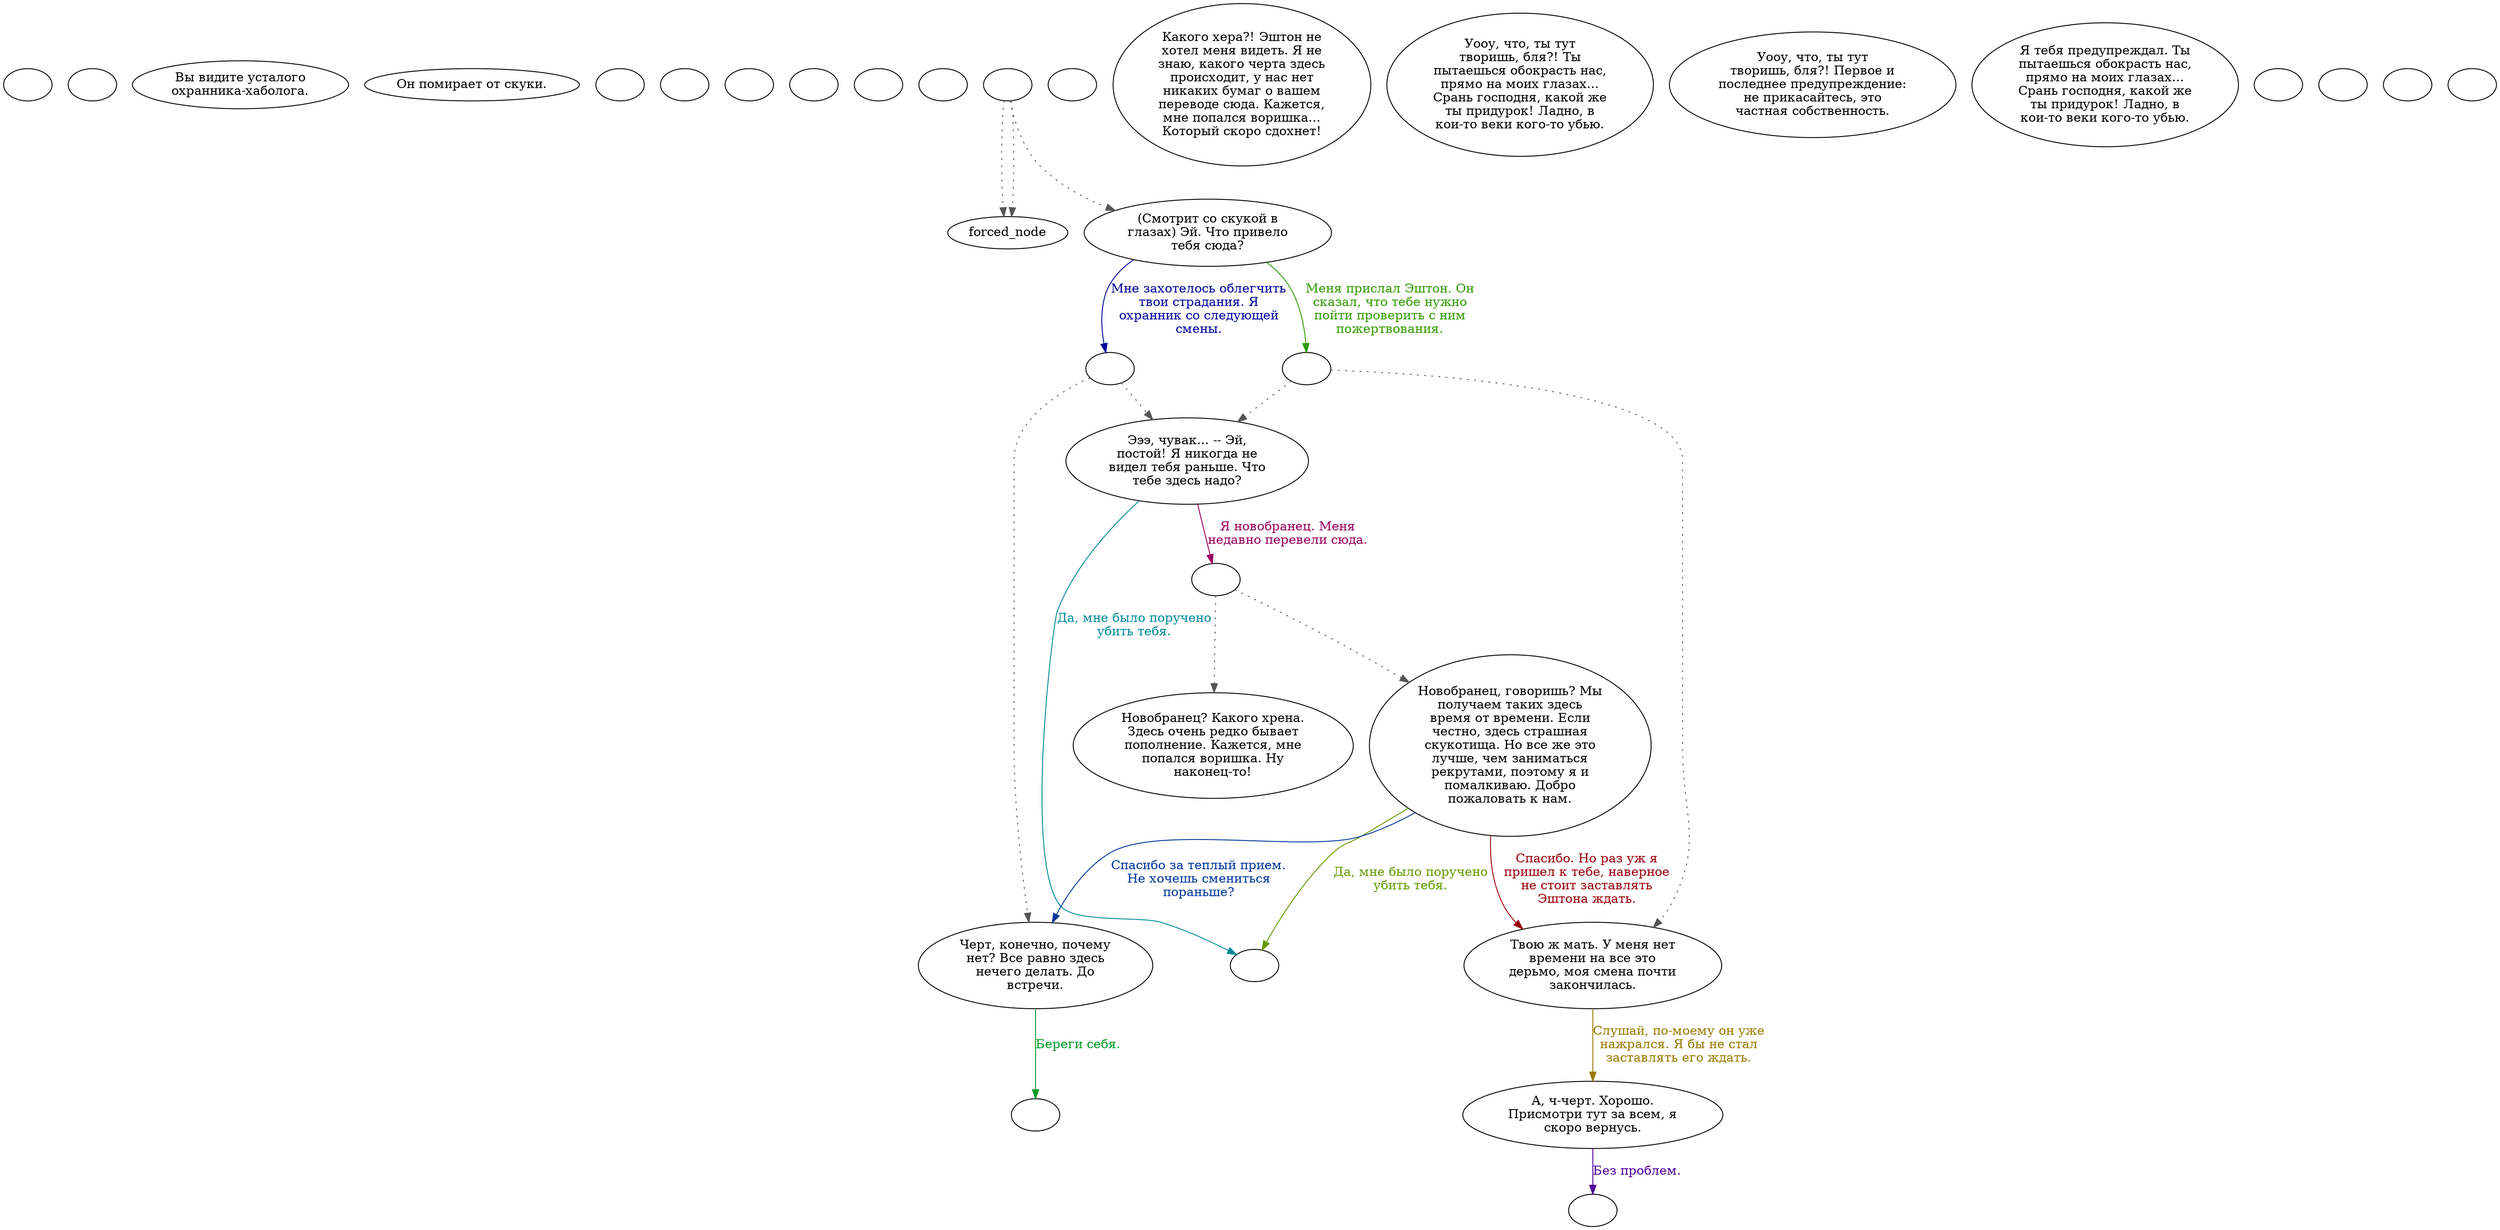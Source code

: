 digraph hcguard2 {
  "start" [style=filled       fillcolor="#FFFFFF"       color="#000000"]
  "start" [label=""]
  "use_p_proc" [style=filled       fillcolor="#FFFFFF"       color="#000000"]
  "use_p_proc" [label=""]
  "look_at_p_proc" [style=filled       fillcolor="#FFFFFF"       color="#000000"]
  "look_at_p_proc" [label="Вы видите усталого\nохранника-хаболога."]
  "description_p_proc" [style=filled       fillcolor="#FFFFFF"       color="#000000"]
  "description_p_proc" [label="Он помирает от скуки."]
  "use_skill_on_p_proc" [style=filled       fillcolor="#FFFFFF"       color="#000000"]
  "use_skill_on_p_proc" [label=""]
  "use_obj_on_p_proc" [style=filled       fillcolor="#FFFFFF"       color="#000000"]
  "use_obj_on_p_proc" [label=""]
  "damage_p_proc" [style=filled       fillcolor="#FFFFFF"       color="#000000"]
  "damage_p_proc" [label=""]
  "destroy_p_proc" [style=filled       fillcolor="#FFFFFF"       color="#000000"]
  "destroy_p_proc" [label=""]
  "map_enter_p_proc" [style=filled       fillcolor="#FFFFFF"       color="#000000"]
  "map_enter_p_proc" [label=""]
  "map_update_p_proc" [style=filled       fillcolor="#FFFFFF"       color="#000000"]
  "map_update_p_proc" [label=""]
  "talk_p_proc" [style=filled       fillcolor="#FFFFFF"       color="#000000"]
  "talk_p_proc" -> "forced_node" [style=dotted color="#555555"]
  "talk_p_proc" -> "forced_node" [style=dotted color="#555555"]
  "talk_p_proc" -> "Node001" [style=dotted color="#555555"]
  "talk_p_proc" [label=""]
  "Node999" [style=filled       fillcolor="#FFFFFF"       color="#000000"]
  "Node999" [label=""]
  "Node998" [style=filled       fillcolor="#FFFFFF"       color="#000000"]
  "Node998" [label=""]
  "Node990" [style=filled       fillcolor="#FFFFFF"       color="#000000"]
  "Node990" -> "Node005" [style=dotted color="#555555"]
  "Node990" -> "Node002" [style=dotted color="#555555"]
  "Node990" [label=""]
  "Node991" [style=filled       fillcolor="#FFFFFF"       color="#000000"]
  "Node991" -> "Node003" [style=dotted color="#555555"]
  "Node991" -> "Node002" [style=dotted color="#555555"]
  "Node991" [label=""]
  "Node992" [style=filled       fillcolor="#FFFFFF"       color="#000000"]
  "Node992" -> "Node006" [style=dotted color="#555555"]
  "Node992" -> "Node007" [style=dotted color="#555555"]
  "Node992" [label=""]
  "Node800" [style=filled       fillcolor="#FFFFFF"       color="#000000"]
  "Node800" [label=""]
  "Node801" [style=filled       fillcolor="#FFFFFF"       color="#000000"]
  "Node801" [label=""]
  "Node001" [style=filled       fillcolor="#FFFFFF"       color="#000000"]
  "Node001" [label="(Смотрит со скукой в\nглазах) Эй. Что привело\nтебя сюда?"]
  "Node001" -> "Node990" [label="Мне захотелось облегчить\nтвои страдания. Я\nохранник со следующей\nсмены." color="#000499" fontcolor="#000499"]
  "Node001" -> "Node991" [label="Меня прислал Эштон. Он\nсказал, что тебе нужно\nпойти проверить с ним\nпожертвования." color="#319900" fontcolor="#319900"]
  "Node002" [style=filled       fillcolor="#FFFFFF"       color="#000000"]
  "Node002" [label="Эээ, чувак... -- Эй,\nпостой! Я никогда не\nвидел тебя раньше. Что\nтебе здесь надо?"]
  "Node002" -> "Node992" [label="Я новобранец. Меня\nнедавно перевели сюда." color="#99005D" fontcolor="#99005D"]
  "Node002" -> "Node998" [label="Да, мне было поручено\nубить тебя." color="#008A99" fontcolor="#008A99"]
  "Node003" [style=filled       fillcolor="#FFFFFF"       color="#000000"]
  "Node003" [label="Твою ж мать. У меня нет\nвремени на все это\nдерьмо, моя смена почти\nзакончилась."]
  "Node003" -> "Node004" [label="Слушай, по-моему он уже\nнажрался. Я бы не стал\nзаставлять его ждать." color="#997B00" fontcolor="#997B00"]
  "Node004" [style=filled       fillcolor="#FFFFFF"       color="#000000"]
  "Node004" [label="А, ч-черт. Хорошо.\nПрисмотри тут за всем, я\nскоро вернусь."]
  "Node004" -> "Node800" [label="Без проблем." color="#4F0099" fontcolor="#4F0099"]
  "Node005" [style=filled       fillcolor="#FFFFFF"       color="#000000"]
  "Node005" [label="Черт, конечно, почему\nнет? Все равно здесь\nнечего делать. До\nвстречи."]
  "Node005" -> "Node801" [label="Береги себя." color="#009922" fontcolor="#009922"]
  "Node006" [style=filled       fillcolor="#FFFFFF"       color="#000000"]
  "Node006" [label="Новобранец, говоришь? Мы\nполучаем таких здесь\nвремя от времени. Если\nчестно, здесь страшная\nскукотища. Но все же это\nлучше, чем заниматься\nрекрутами, поэтому я и\nпомалкиваю. Добро\nпожаловать к нам."]
  "Node006" -> "Node003" [label="Спасибо. Но раз уж я\nпришел к тебе, наверное\nне стоит заставлять\nЭштона ждать." color="#99000B" fontcolor="#99000B"]
  "Node006" -> "Node005" [label="Спасибо за теплый прием.\nНе хочешь смениться\nпораньше?" color="#003799" fontcolor="#003799"]
  "Node006" -> "Node998" [label="Да, мне было поручено\nубить тебя." color="#649900" fontcolor="#649900"]
  "Node007" [style=filled       fillcolor="#FFFFFF"       color="#000000"]
  "Node007" [label="Новобранец? Какого хрена.\nЗдесь очень редко бывает\nпополнение. Кажется, мне\nпопался воришка. Ну\nнаконец-то!"]
  "Node008" [style=filled       fillcolor="#FFFFFF"       color="#000000"]
  "Node008" [label="Какого хера?! Эштон не\nхотел меня видеть. Я не\nзнаю, какого черта здесь\nпроисходит, у нас нет\nникаких бумаг о вашем\nпереводе сюда. Кажется,\nмне попался воришка...\nКоторый скоро сдохнет!"]
  "Node009" [style=filled       fillcolor="#FFFFFF"       color="#000000"]
  "Node009" [label="Уооу, что, ты тут\nтворишь, бля?! Ты\nпытаешься обокрасть нас,\nпрямо на моих глазах...\nСрань господня, какой же\nты придурок! Ладно, в\nкои-то веки кого-то убью."]
  "Node010" [style=filled       fillcolor="#FFFFFF"       color="#000000"]
  "Node010" [label="Уооу, что, ты тут\nтворишь, бля?! Первое и\nпоследнее предупреждение:\nне прикасайтесь, это\nчастная собственность."]
  "Node011" [style=filled       fillcolor="#FFFFFF"       color="#000000"]
  "Node011" [label="Я тебя предупреждал. Ты\nпытаешься обокрасть нас,\nпрямо на моих глазах...\nСрань господня, какой же\nты придурок! Ладно, в\nкои-то веки кого-то убью."]
  "critter_p_proc" [style=filled       fillcolor="#FFFFFF"       color="#000000"]
  "critter_p_proc" [label=""]
  "timed_event_p_proc" [style=filled       fillcolor="#FFFFFF"       color="#000000"]
  "timed_event_p_proc" [label=""]
  "pickup_p_proc" [style=filled       fillcolor="#FFFFFF"       color="#000000"]
  "pickup_p_proc" [label=""]
  "Node996" [style=filled       fillcolor="#FFFFFF"       color="#000000"]
  "Node996" [label=""]
}